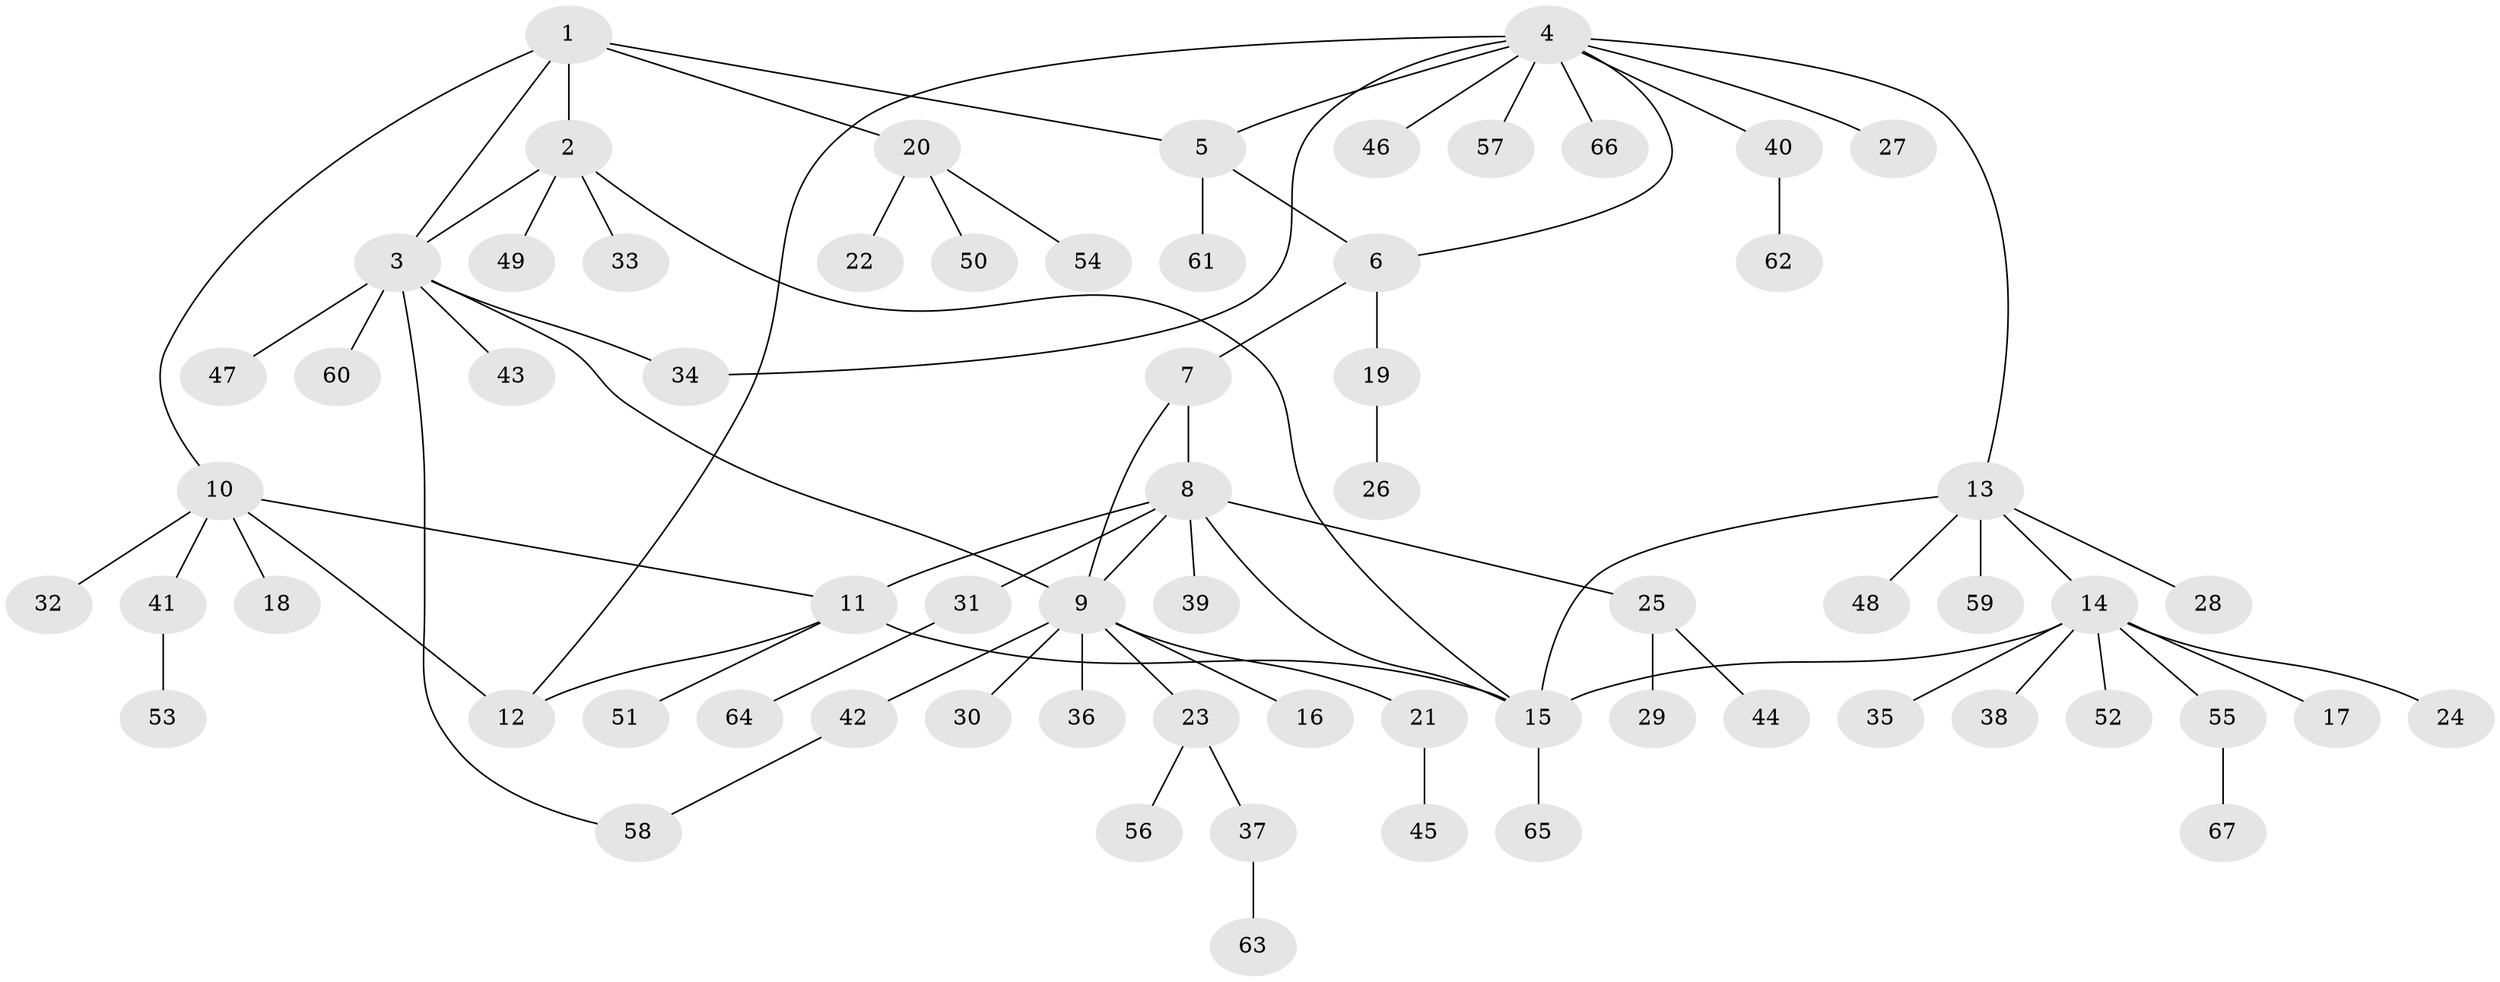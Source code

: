 // coarse degree distribution, {5: 0.1111111111111111, 3: 0.14814814814814814, 4: 0.14814814814814814, 7: 0.037037037037037035, 6: 0.07407407407407407, 1: 0.37037037037037035, 2: 0.1111111111111111}
// Generated by graph-tools (version 1.1) at 2025/52/03/04/25 22:52:44]
// undirected, 67 vertices, 79 edges
graph export_dot {
  node [color=gray90,style=filled];
  1;
  2;
  3;
  4;
  5;
  6;
  7;
  8;
  9;
  10;
  11;
  12;
  13;
  14;
  15;
  16;
  17;
  18;
  19;
  20;
  21;
  22;
  23;
  24;
  25;
  26;
  27;
  28;
  29;
  30;
  31;
  32;
  33;
  34;
  35;
  36;
  37;
  38;
  39;
  40;
  41;
  42;
  43;
  44;
  45;
  46;
  47;
  48;
  49;
  50;
  51;
  52;
  53;
  54;
  55;
  56;
  57;
  58;
  59;
  60;
  61;
  62;
  63;
  64;
  65;
  66;
  67;
  1 -- 2;
  1 -- 3;
  1 -- 5;
  1 -- 10;
  1 -- 20;
  2 -- 3;
  2 -- 15;
  2 -- 33;
  2 -- 49;
  3 -- 9;
  3 -- 34;
  3 -- 43;
  3 -- 47;
  3 -- 58;
  3 -- 60;
  4 -- 5;
  4 -- 6;
  4 -- 12;
  4 -- 13;
  4 -- 27;
  4 -- 34;
  4 -- 40;
  4 -- 46;
  4 -- 57;
  4 -- 66;
  5 -- 6;
  5 -- 61;
  6 -- 7;
  6 -- 19;
  7 -- 8;
  7 -- 9;
  8 -- 9;
  8 -- 11;
  8 -- 15;
  8 -- 25;
  8 -- 31;
  8 -- 39;
  9 -- 16;
  9 -- 21;
  9 -- 23;
  9 -- 30;
  9 -- 36;
  9 -- 42;
  10 -- 11;
  10 -- 12;
  10 -- 18;
  10 -- 32;
  10 -- 41;
  11 -- 12;
  11 -- 15;
  11 -- 51;
  13 -- 14;
  13 -- 15;
  13 -- 28;
  13 -- 48;
  13 -- 59;
  14 -- 15;
  14 -- 17;
  14 -- 24;
  14 -- 35;
  14 -- 38;
  14 -- 52;
  14 -- 55;
  15 -- 65;
  19 -- 26;
  20 -- 22;
  20 -- 50;
  20 -- 54;
  21 -- 45;
  23 -- 37;
  23 -- 56;
  25 -- 29;
  25 -- 44;
  31 -- 64;
  37 -- 63;
  40 -- 62;
  41 -- 53;
  42 -- 58;
  55 -- 67;
}
